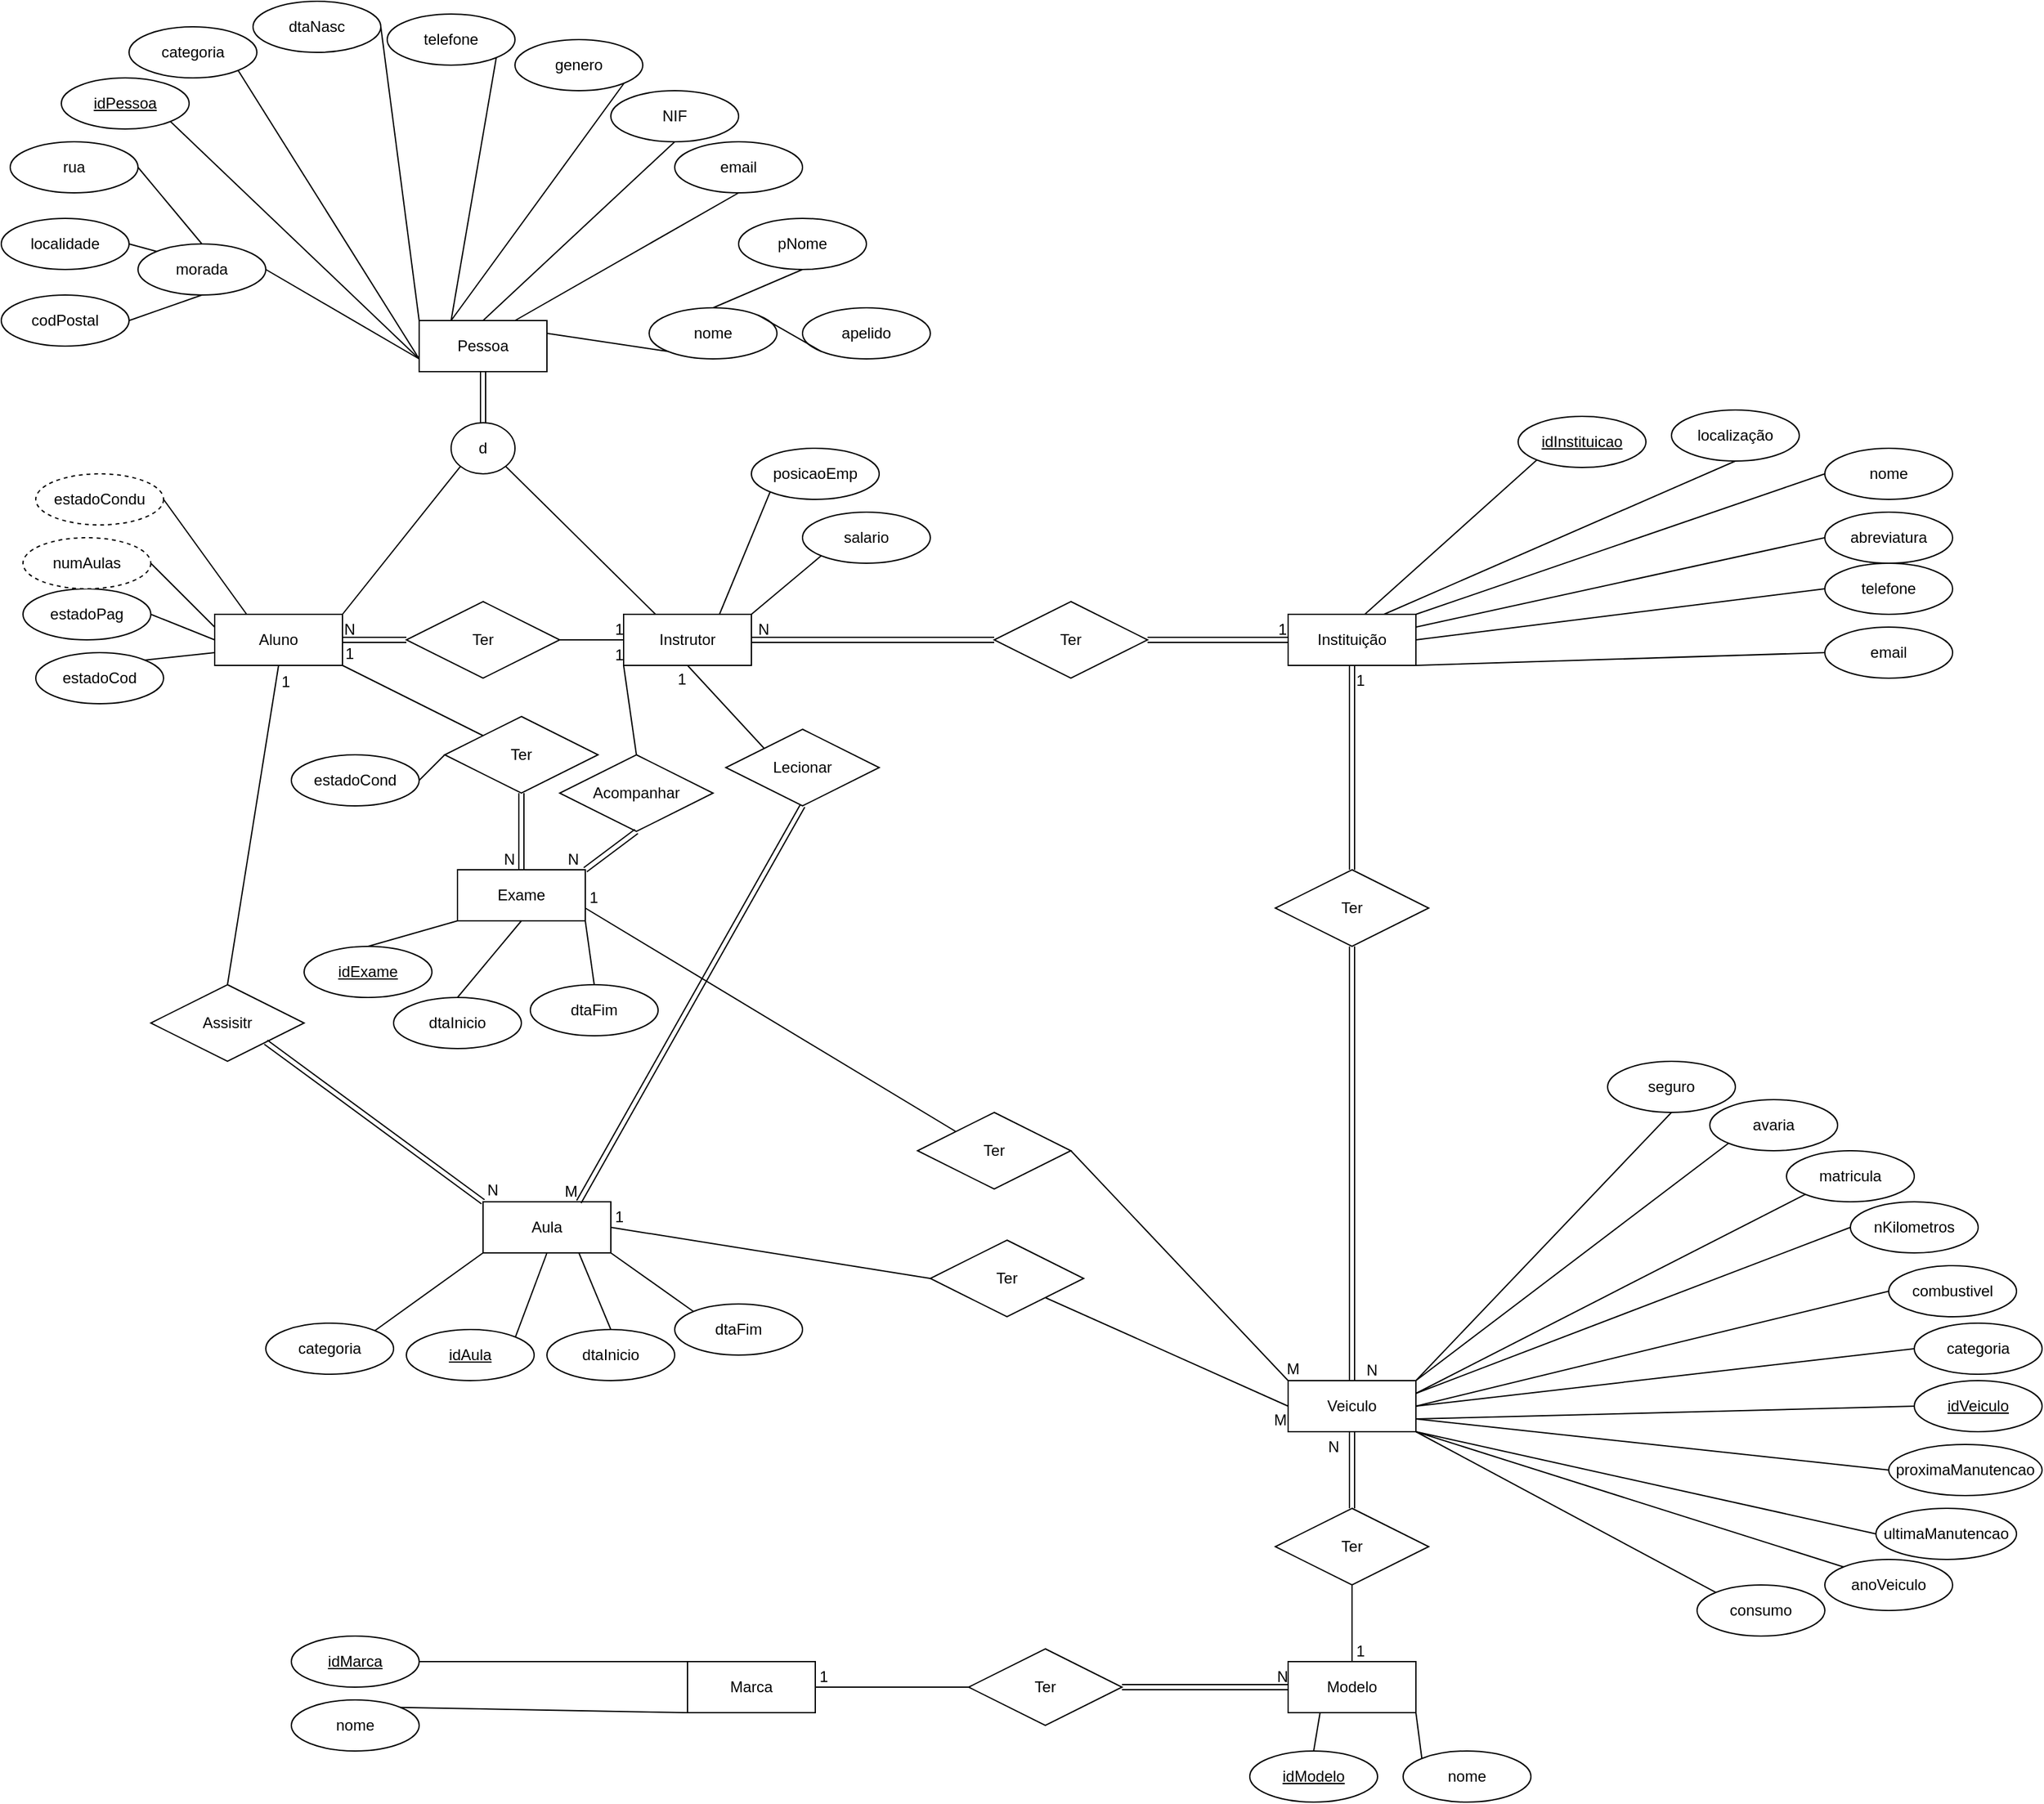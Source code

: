 <mxfile version="18.1.2" type="device"><diagram id="oG9f0wrcc2t09360XT1p" name="Page-1"><mxGraphModel dx="2173" dy="2046" grid="1" gridSize="10" guides="1" tooltips="1" connect="1" arrows="1" fold="1" page="1" pageScale="1" pageWidth="827" pageHeight="1169" math="0" shadow="0"><root><mxCell id="0"/><mxCell id="1" parent="0"/><mxCell id="OIHB3nReKGHlLbzZ26ei-52" value="Aluno" style="whiteSpace=wrap;html=1;align=center;" parent="1" vertex="1"><mxGeometry x="-660" y="-10" width="100" height="40" as="geometry"/></mxCell><mxCell id="OIHB3nReKGHlLbzZ26ei-53" value="Instrutor" style="whiteSpace=wrap;html=1;align=center;" parent="1" vertex="1"><mxGeometry x="-340" y="-10" width="100" height="40" as="geometry"/></mxCell><mxCell id="OIHB3nReKGHlLbzZ26ei-54" value="Veiculo" style="whiteSpace=wrap;html=1;align=center;" parent="1" vertex="1"><mxGeometry x="180" y="590" width="100" height="40" as="geometry"/></mxCell><mxCell id="OIHB3nReKGHlLbzZ26ei-55" value="Instituição" style="whiteSpace=wrap;html=1;align=center;" parent="1" vertex="1"><mxGeometry x="180" y="-10" width="100" height="40" as="geometry"/></mxCell><mxCell id="nVEc0YeVtmowKKztT14y-18" value="estadoCod" style="ellipse;whiteSpace=wrap;html=1;align=center;" parent="1" vertex="1"><mxGeometry x="-800" y="20" width="100" height="40" as="geometry"/></mxCell><mxCell id="nVEc0YeVtmowKKztT14y-19" value="estadoPag" style="ellipse;whiteSpace=wrap;html=1;align=center;" parent="1" vertex="1"><mxGeometry x="-810" y="-30.0" width="100" height="40" as="geometry"/></mxCell><mxCell id="nVEc0YeVtmowKKztT14y-21" value="numAulas" style="ellipse;whiteSpace=wrap;html=1;align=center;dashed=1;" parent="1" vertex="1"><mxGeometry x="-810" y="-70" width="100" height="40" as="geometry"/></mxCell><mxCell id="nVEc0YeVtmowKKztT14y-36" value="" style="endArrow=none;html=1;rounded=0;exitX=1;exitY=0.5;exitDx=0;exitDy=0;entryX=0;entryY=0.25;entryDx=0;entryDy=0;" parent="1" source="nVEc0YeVtmowKKztT14y-21" target="OIHB3nReKGHlLbzZ26ei-52" edge="1"><mxGeometry relative="1" as="geometry"><mxPoint x="-460" y="420" as="sourcePoint"/><mxPoint x="-300" y="420" as="targetPoint"/></mxGeometry></mxCell><mxCell id="nVEc0YeVtmowKKztT14y-37" value="" style="endArrow=none;html=1;rounded=0;entryX=0;entryY=0.5;entryDx=0;entryDy=0;exitX=1;exitY=0.5;exitDx=0;exitDy=0;" parent="1" source="nVEc0YeVtmowKKztT14y-19" target="OIHB3nReKGHlLbzZ26ei-52" edge="1"><mxGeometry relative="1" as="geometry"><mxPoint x="-700" y="10" as="sourcePoint"/><mxPoint x="-270" y="390" as="targetPoint"/></mxGeometry></mxCell><mxCell id="nVEc0YeVtmowKKztT14y-42" value="" style="endArrow=none;html=1;rounded=0;exitX=0;exitY=0.75;exitDx=0;exitDy=0;entryX=1;entryY=0;entryDx=0;entryDy=0;" parent="1" source="OIHB3nReKGHlLbzZ26ei-52" target="nVEc0YeVtmowKKztT14y-18" edge="1"><mxGeometry relative="1" as="geometry"><mxPoint x="-380" y="350" as="sourcePoint"/><mxPoint x="-340.0" y="380" as="targetPoint"/></mxGeometry></mxCell><mxCell id="nVEc0YeVtmowKKztT14y-79" value="salario" style="ellipse;whiteSpace=wrap;html=1;align=center;" parent="1" vertex="1"><mxGeometry x="-200" y="-90" width="100" height="40" as="geometry"/></mxCell><mxCell id="nVEc0YeVtmowKKztT14y-80" value="posicaoEmp" style="ellipse;whiteSpace=wrap;html=1;align=center;" parent="1" vertex="1"><mxGeometry x="-240" y="-140" width="100" height="40" as="geometry"/></mxCell><mxCell id="nVEc0YeVtmowKKztT14y-89" value="" style="endArrow=none;html=1;rounded=0;exitX=0.75;exitY=0;exitDx=0;exitDy=0;entryX=0;entryY=1;entryDx=0;entryDy=0;" parent="1" source="OIHB3nReKGHlLbzZ26ei-53" target="nVEc0YeVtmowKKztT14y-80" edge="1"><mxGeometry relative="1" as="geometry"><mxPoint x="-80" y="109.18" as="sourcePoint"/><mxPoint x="220" y="139.18" as="targetPoint"/></mxGeometry></mxCell><mxCell id="nVEc0YeVtmowKKztT14y-90" value="" style="endArrow=none;html=1;rounded=0;exitX=1;exitY=0;exitDx=0;exitDy=0;entryX=0;entryY=1;entryDx=0;entryDy=0;" parent="1" source="OIHB3nReKGHlLbzZ26ei-53" target="nVEc0YeVtmowKKztT14y-79" edge="1"><mxGeometry relative="1" as="geometry"><mxPoint x="-80" y="129.18" as="sourcePoint"/><mxPoint x="230" y="149.18" as="targetPoint"/></mxGeometry></mxCell><mxCell id="nVEc0YeVtmowKKztT14y-96" value="matricula" style="ellipse;whiteSpace=wrap;html=1;align=center;" parent="1" vertex="1"><mxGeometry x="570" y="410" width="100" height="40" as="geometry"/></mxCell><mxCell id="nVEc0YeVtmowKKztT14y-99" value="nKilometros" style="ellipse;whiteSpace=wrap;html=1;align=center;" parent="1" vertex="1"><mxGeometry x="620" y="450" width="100" height="40" as="geometry"/></mxCell><mxCell id="nVEc0YeVtmowKKztT14y-100" value="combustivel" style="ellipse;whiteSpace=wrap;html=1;align=center;" parent="1" vertex="1"><mxGeometry x="650" y="500" width="100" height="40" as="geometry"/></mxCell><mxCell id="nVEc0YeVtmowKKztT14y-102" value="consumo" style="ellipse;whiteSpace=wrap;html=1;align=center;" parent="1" vertex="1"><mxGeometry x="500" y="750" width="100" height="40" as="geometry"/></mxCell><mxCell id="nVEc0YeVtmowKKztT14y-103" value="anoVeiculo" style="ellipse;whiteSpace=wrap;html=1;align=center;" parent="1" vertex="1"><mxGeometry x="600" y="730" width="100" height="40" as="geometry"/></mxCell><mxCell id="nVEc0YeVtmowKKztT14y-104" value="ultimaManutencao" style="ellipse;whiteSpace=wrap;html=1;align=center;" parent="1" vertex="1"><mxGeometry x="640" y="690" width="110" height="40" as="geometry"/></mxCell><mxCell id="nVEc0YeVtmowKKztT14y-105" value="proximaManutencao" style="ellipse;whiteSpace=wrap;html=1;align=center;" parent="1" vertex="1"><mxGeometry x="650" y="640" width="120" height="40" as="geometry"/></mxCell><mxCell id="nVEc0YeVtmowKKztT14y-106" value="avaria" style="ellipse;whiteSpace=wrap;html=1;align=center;" parent="1" vertex="1"><mxGeometry x="510" y="370" width="100" height="40" as="geometry"/></mxCell><mxCell id="nVEc0YeVtmowKKztT14y-108" value="seguro" style="ellipse;whiteSpace=wrap;html=1;align=center;" parent="1" vertex="1"><mxGeometry x="430" y="340" width="100" height="40" as="geometry"/></mxCell><mxCell id="nVEc0YeVtmowKKztT14y-109" value="categoria" style="ellipse;whiteSpace=wrap;html=1;align=center;" parent="1" vertex="1"><mxGeometry x="670" y="545" width="100" height="40" as="geometry"/></mxCell><mxCell id="nVEc0YeVtmowKKztT14y-111" value="idVeiculo" style="ellipse;whiteSpace=wrap;html=1;align=center;fontStyle=4;" parent="1" vertex="1"><mxGeometry x="670" y="590" width="100" height="40" as="geometry"/></mxCell><mxCell id="nVEc0YeVtmowKKztT14y-112" value="Aula" style="whiteSpace=wrap;html=1;align=center;" parent="1" vertex="1"><mxGeometry x="-450" y="450" width="100" height="40" as="geometry"/></mxCell><mxCell id="nVEc0YeVtmowKKztT14y-123" value="categoria" style="ellipse;whiteSpace=wrap;html=1;align=center;" parent="1" vertex="1"><mxGeometry x="-620" y="545" width="100" height="40" as="geometry"/></mxCell><mxCell id="ro6aVAbCuO4wN7WTRVgj-16" value="" style="endArrow=none;html=1;rounded=0;exitX=0;exitY=1;exitDx=0;exitDy=0;entryX=1;entryY=0;entryDx=0;entryDy=0;" parent="1" source="nVEc0YeVtmowKKztT14y-112" target="nVEc0YeVtmowKKztT14y-123" edge="1"><mxGeometry relative="1" as="geometry"><mxPoint x="-435" y="240" as="sourcePoint"/><mxPoint x="-275" y="240" as="targetPoint"/></mxGeometry></mxCell><mxCell id="ro6aVAbCuO4wN7WTRVgj-23" value="Lecionar" style="shape=rhombus;perimeter=rhombusPerimeter;whiteSpace=wrap;html=1;align=center;" parent="1" vertex="1"><mxGeometry x="-260" y="80" width="120" height="60" as="geometry"/></mxCell><mxCell id="ro6aVAbCuO4wN7WTRVgj-30" value="localização" style="ellipse;whiteSpace=wrap;html=1;align=center;" parent="1" vertex="1"><mxGeometry x="480" y="-170" width="100" height="40" as="geometry"/></mxCell><mxCell id="ro6aVAbCuO4wN7WTRVgj-31" value="nome" style="ellipse;whiteSpace=wrap;html=1;align=center;" parent="1" vertex="1"><mxGeometry x="600" y="-140" width="100" height="40" as="geometry"/></mxCell><mxCell id="ro6aVAbCuO4wN7WTRVgj-32" value="abreviatura" style="ellipse;whiteSpace=wrap;html=1;align=center;" parent="1" vertex="1"><mxGeometry x="600" y="-90" width="100" height="40" as="geometry"/></mxCell><mxCell id="ro6aVAbCuO4wN7WTRVgj-33" value="telefone" style="ellipse;whiteSpace=wrap;html=1;align=center;" parent="1" vertex="1"><mxGeometry x="600" y="-50" width="100" height="40" as="geometry"/></mxCell><mxCell id="ro6aVAbCuO4wN7WTRVgj-34" value="email" style="ellipse;whiteSpace=wrap;html=1;align=center;" parent="1" vertex="1"><mxGeometry x="600" width="100" height="40" as="geometry"/></mxCell><mxCell id="ro6aVAbCuO4wN7WTRVgj-35" value="" style="endArrow=none;html=1;rounded=0;entryX=0.5;entryY=1;entryDx=0;entryDy=0;exitX=0.75;exitY=0;exitDx=0;exitDy=0;" parent="1" source="OIHB3nReKGHlLbzZ26ei-55" target="ro6aVAbCuO4wN7WTRVgj-30" edge="1"><mxGeometry relative="1" as="geometry"><mxPoint x="280" y="570" as="sourcePoint"/><mxPoint x="440" y="570" as="targetPoint"/></mxGeometry></mxCell><mxCell id="ro6aVAbCuO4wN7WTRVgj-36" value="" style="endArrow=none;html=1;rounded=0;entryX=0;entryY=0.5;entryDx=0;entryDy=0;exitX=1;exitY=0;exitDx=0;exitDy=0;" parent="1" source="OIHB3nReKGHlLbzZ26ei-55" target="ro6aVAbCuO4wN7WTRVgj-31" edge="1"><mxGeometry relative="1" as="geometry"><mxPoint x="570" y="580" as="sourcePoint"/><mxPoint x="530" y="530" as="targetPoint"/></mxGeometry></mxCell><mxCell id="ro6aVAbCuO4wN7WTRVgj-37" value="" style="endArrow=none;html=1;rounded=0;entryX=0;entryY=0.5;entryDx=0;entryDy=0;exitX=1;exitY=0.25;exitDx=0;exitDy=0;" parent="1" source="OIHB3nReKGHlLbzZ26ei-55" target="ro6aVAbCuO4wN7WTRVgj-32" edge="1"><mxGeometry relative="1" as="geometry"><mxPoint x="530" y="590" as="sourcePoint"/><mxPoint x="600" y="540" as="targetPoint"/></mxGeometry></mxCell><mxCell id="ro6aVAbCuO4wN7WTRVgj-38" value="" style="endArrow=none;html=1;rounded=0;entryX=0;entryY=0.5;entryDx=0;entryDy=0;exitX=1;exitY=0.5;exitDx=0;exitDy=0;" parent="1" source="OIHB3nReKGHlLbzZ26ei-55" target="ro6aVAbCuO4wN7WTRVgj-33" edge="1"><mxGeometry relative="1" as="geometry"><mxPoint x="530" y="600" as="sourcePoint"/><mxPoint x="600" y="590" as="targetPoint"/></mxGeometry></mxCell><mxCell id="ro6aVAbCuO4wN7WTRVgj-39" value="" style="endArrow=none;html=1;rounded=0;entryX=0;entryY=0.5;entryDx=0;entryDy=0;exitX=1;exitY=1;exitDx=0;exitDy=0;" parent="1" source="OIHB3nReKGHlLbzZ26ei-55" target="ro6aVAbCuO4wN7WTRVgj-34" edge="1"><mxGeometry relative="1" as="geometry"><mxPoint x="530" y="610" as="sourcePoint"/><mxPoint x="600" y="630" as="targetPoint"/></mxGeometry></mxCell><mxCell id="ro6aVAbCuO4wN7WTRVgj-43" value="Ter" style="shape=rhombus;perimeter=rhombusPerimeter;whiteSpace=wrap;html=1;align=center;" parent="1" vertex="1"><mxGeometry x="-50" y="-20" width="120" height="60" as="geometry"/></mxCell><mxCell id="ro6aVAbCuO4wN7WTRVgj-50" value="Ter" style="shape=rhombus;perimeter=rhombusPerimeter;whiteSpace=wrap;html=1;align=center;" parent="1" vertex="1"><mxGeometry x="170" y="190" width="120" height="60" as="geometry"/></mxCell><mxCell id="ro6aVAbCuO4wN7WTRVgj-62" value="Exame" style="whiteSpace=wrap;html=1;align=center;" parent="1" vertex="1"><mxGeometry x="-470" y="190.0" width="100" height="40" as="geometry"/></mxCell><mxCell id="ro6aVAbCuO4wN7WTRVgj-64" value="idAula" style="ellipse;whiteSpace=wrap;html=1;align=center;fontStyle=4;" parent="1" vertex="1"><mxGeometry x="-510" y="550" width="100" height="40" as="geometry"/></mxCell><mxCell id="ro6aVAbCuO4wN7WTRVgj-65" value="" style="endArrow=none;html=1;rounded=0;entryX=1;entryY=0;entryDx=0;entryDy=0;exitX=0.5;exitY=1;exitDx=0;exitDy=0;" parent="1" source="nVEc0YeVtmowKKztT14y-112" target="ro6aVAbCuO4wN7WTRVgj-64" edge="1"><mxGeometry relative="1" as="geometry"><mxPoint x="-395" y="320" as="sourcePoint"/><mxPoint x="-235" y="320" as="targetPoint"/></mxGeometry></mxCell><mxCell id="ro6aVAbCuO4wN7WTRVgj-67" value="dtaInicio" style="ellipse;whiteSpace=wrap;html=1;align=center;" parent="1" vertex="1"><mxGeometry x="-400" y="550" width="100" height="40" as="geometry"/></mxCell><mxCell id="ro6aVAbCuO4wN7WTRVgj-68" value="dtaFim" style="ellipse;whiteSpace=wrap;html=1;align=center;" parent="1" vertex="1"><mxGeometry x="-300" y="530" width="100" height="40" as="geometry"/></mxCell><mxCell id="ro6aVAbCuO4wN7WTRVgj-70" value="" style="endArrow=none;html=1;rounded=0;entryX=0.5;entryY=0;entryDx=0;entryDy=0;exitX=0.75;exitY=1;exitDx=0;exitDy=0;" parent="1" source="nVEc0YeVtmowKKztT14y-112" target="ro6aVAbCuO4wN7WTRVgj-67" edge="1"><mxGeometry relative="1" as="geometry"><mxPoint x="-405" y="380" as="sourcePoint"/><mxPoint x="-245" y="380" as="targetPoint"/></mxGeometry></mxCell><mxCell id="ro6aVAbCuO4wN7WTRVgj-71" value="" style="endArrow=none;html=1;rounded=0;entryX=0;entryY=0;entryDx=0;entryDy=0;exitX=1;exitY=1;exitDx=0;exitDy=0;" parent="1" source="nVEc0YeVtmowKKztT14y-112" target="ro6aVAbCuO4wN7WTRVgj-68" edge="1"><mxGeometry relative="1" as="geometry"><mxPoint x="-465" y="380" as="sourcePoint"/><mxPoint x="-305" y="380" as="targetPoint"/></mxGeometry></mxCell><mxCell id="ro6aVAbCuO4wN7WTRVgj-72" value="dtaInicio" style="ellipse;whiteSpace=wrap;html=1;align=center;" parent="1" vertex="1"><mxGeometry x="-520" y="290.0" width="100" height="40" as="geometry"/></mxCell><mxCell id="ro6aVAbCuO4wN7WTRVgj-73" value="dtaFim" style="ellipse;whiteSpace=wrap;html=1;align=center;" parent="1" vertex="1"><mxGeometry x="-413" y="280.0" width="100" height="40" as="geometry"/></mxCell><mxCell id="ro6aVAbCuO4wN7WTRVgj-82" value="Ter" style="shape=rhombus;perimeter=rhombusPerimeter;whiteSpace=wrap;html=1;align=center;" parent="1" vertex="1"><mxGeometry x="-480" y="70" width="120" height="60" as="geometry"/></mxCell><mxCell id="ro6aVAbCuO4wN7WTRVgj-91" value="idExame" style="ellipse;whiteSpace=wrap;html=1;align=center;fontStyle=4;" parent="1" vertex="1"><mxGeometry x="-590" y="250" width="100" height="40" as="geometry"/></mxCell><mxCell id="67WGIg1vxly1ae_sOLAU-4" value="idInstituicao" style="ellipse;whiteSpace=wrap;html=1;align=center;fontStyle=4" parent="1" vertex="1"><mxGeometry x="360" y="-165" width="100" height="40" as="geometry"/></mxCell><mxCell id="67WGIg1vxly1ae_sOLAU-5" value="" style="endArrow=none;html=1;rounded=0;entryX=0;entryY=1;entryDx=0;entryDy=0;exitX=0.6;exitY=0;exitDx=0;exitDy=0;exitPerimeter=0;" parent="1" source="OIHB3nReKGHlLbzZ26ei-55" target="67WGIg1vxly1ae_sOLAU-4" edge="1"><mxGeometry relative="1" as="geometry"><mxPoint x="305" y="690" as="sourcePoint"/><mxPoint x="530" y="590" as="targetPoint"/></mxGeometry></mxCell><mxCell id="67WGIg1vxly1ae_sOLAU-14" value="Assisitr" style="shape=rhombus;perimeter=rhombusPerimeter;whiteSpace=wrap;html=1;align=center;" parent="1" vertex="1"><mxGeometry x="-710" y="280" width="120" height="60" as="geometry"/></mxCell><mxCell id="67WGIg1vxly1ae_sOLAU-20" value="estadoCondu" style="ellipse;whiteSpace=wrap;html=1;align=center;dashed=1;" parent="1" vertex="1"><mxGeometry x="-800" y="-120" width="100" height="40" as="geometry"/></mxCell><mxCell id="67WGIg1vxly1ae_sOLAU-21" value="" style="endArrow=none;html=1;rounded=0;exitX=1;exitY=0.5;exitDx=0;exitDy=0;entryX=0.25;entryY=0;entryDx=0;entryDy=0;" parent="1" source="67WGIg1vxly1ae_sOLAU-20" target="OIHB3nReKGHlLbzZ26ei-52" edge="1"><mxGeometry relative="1" as="geometry"><mxPoint x="-714.645" y="408.358" as="sourcePoint"/><mxPoint x="-430" y="340" as="targetPoint"/></mxGeometry></mxCell><mxCell id="67WGIg1vxly1ae_sOLAU-23" value="estadoCond" style="ellipse;whiteSpace=wrap;html=1;align=center;" parent="1" vertex="1"><mxGeometry x="-600" y="100" width="100" height="40" as="geometry"/></mxCell><mxCell id="67WGIg1vxly1ae_sOLAU-24" value="Pessoa" style="whiteSpace=wrap;html=1;align=center;" parent="1" vertex="1"><mxGeometry x="-500" y="-240" width="100" height="40" as="geometry"/></mxCell><mxCell id="67WGIg1vxly1ae_sOLAU-25" value="nome" style="ellipse;whiteSpace=wrap;html=1;align=center;" parent="1" vertex="1"><mxGeometry x="-320" y="-250" width="100" height="40" as="geometry"/></mxCell><mxCell id="67WGIg1vxly1ae_sOLAU-26" value="pNome" style="ellipse;whiteSpace=wrap;html=1;align=center;" parent="1" vertex="1"><mxGeometry x="-250" y="-320" width="100" height="40" as="geometry"/></mxCell><mxCell id="67WGIg1vxly1ae_sOLAU-27" value="apelido" style="ellipse;whiteSpace=wrap;html=1;align=center;" parent="1" vertex="1"><mxGeometry x="-200" y="-250" width="100" height="40" as="geometry"/></mxCell><mxCell id="67WGIg1vxly1ae_sOLAU-28" value="email" style="ellipse;whiteSpace=wrap;html=1;align=center;" parent="1" vertex="1"><mxGeometry x="-300" y="-380" width="100" height="40" as="geometry"/></mxCell><mxCell id="67WGIg1vxly1ae_sOLAU-29" value="NIF" style="ellipse;whiteSpace=wrap;html=1;align=center;" parent="1" vertex="1"><mxGeometry x="-350" y="-420" width="100" height="40" as="geometry"/></mxCell><mxCell id="67WGIg1vxly1ae_sOLAU-30" value="genero" style="ellipse;whiteSpace=wrap;html=1;align=center;" parent="1" vertex="1"><mxGeometry x="-425" y="-460" width="100" height="40" as="geometry"/></mxCell><mxCell id="67WGIg1vxly1ae_sOLAU-31" value="telefone" style="ellipse;whiteSpace=wrap;html=1;align=center;" parent="1" vertex="1"><mxGeometry x="-525" y="-480" width="100" height="40" as="geometry"/></mxCell><mxCell id="67WGIg1vxly1ae_sOLAU-32" value="dtaNasc" style="ellipse;whiteSpace=wrap;html=1;align=center;" parent="1" vertex="1"><mxGeometry x="-630" y="-490" width="100" height="40" as="geometry"/></mxCell><mxCell id="67WGIg1vxly1ae_sOLAU-33" value="categoria" style="ellipse;whiteSpace=wrap;html=1;align=center;" parent="1" vertex="1"><mxGeometry x="-727" y="-470" width="100" height="40" as="geometry"/></mxCell><mxCell id="67WGIg1vxly1ae_sOLAU-34" value="" style="endArrow=none;html=1;rounded=0;exitX=0.5;exitY=1;exitDx=0;exitDy=0;entryX=0.75;entryY=0;entryDx=0;entryDy=0;" parent="1" source="67WGIg1vxly1ae_sOLAU-28" target="67WGIg1vxly1ae_sOLAU-24" edge="1"><mxGeometry relative="1" as="geometry"><mxPoint x="-480" y="-110" as="sourcePoint"/><mxPoint x="-320" y="-110" as="targetPoint"/></mxGeometry></mxCell><mxCell id="67WGIg1vxly1ae_sOLAU-35" value="" style="endArrow=none;html=1;rounded=0;exitX=0;exitY=1;exitDx=0;exitDy=0;entryX=1;entryY=0.25;entryDx=0;entryDy=0;" parent="1" source="67WGIg1vxly1ae_sOLAU-25" target="67WGIg1vxly1ae_sOLAU-24" edge="1"><mxGeometry relative="1" as="geometry"><mxPoint x="-480" y="-300" as="sourcePoint"/><mxPoint x="-505" y="-220" as="targetPoint"/></mxGeometry></mxCell><mxCell id="67WGIg1vxly1ae_sOLAU-36" value="" style="endArrow=none;html=1;rounded=0;exitX=0.5;exitY=1;exitDx=0;exitDy=0;entryX=0.5;entryY=0;entryDx=0;entryDy=0;" parent="1" source="67WGIg1vxly1ae_sOLAU-26" target="67WGIg1vxly1ae_sOLAU-25" edge="1"><mxGeometry relative="1" as="geometry"><mxPoint x="-410" y="-245" as="sourcePoint"/><mxPoint x="-435" y="-165" as="targetPoint"/></mxGeometry></mxCell><mxCell id="67WGIg1vxly1ae_sOLAU-37" value="" style="endArrow=none;html=1;rounded=0;exitX=0;exitY=1;exitDx=0;exitDy=0;entryX=1;entryY=0;entryDx=0;entryDy=0;" parent="1" source="67WGIg1vxly1ae_sOLAU-27" target="67WGIg1vxly1ae_sOLAU-25" edge="1"><mxGeometry relative="1" as="geometry"><mxPoint x="-400" y="-235" as="sourcePoint"/><mxPoint x="-425" y="-155" as="targetPoint"/></mxGeometry></mxCell><mxCell id="67WGIg1vxly1ae_sOLAU-38" value="" style="endArrow=none;html=1;rounded=0;exitX=0.5;exitY=1;exitDx=0;exitDy=0;entryX=0.5;entryY=0;entryDx=0;entryDy=0;" parent="1" source="67WGIg1vxly1ae_sOLAU-29" target="67WGIg1vxly1ae_sOLAU-24" edge="1"><mxGeometry relative="1" as="geometry"><mxPoint x="-450" y="-270" as="sourcePoint"/><mxPoint x="-475" y="-190" as="targetPoint"/></mxGeometry></mxCell><mxCell id="67WGIg1vxly1ae_sOLAU-39" value="" style="endArrow=none;html=1;rounded=0;exitX=1;exitY=1;exitDx=0;exitDy=0;entryX=0.25;entryY=0;entryDx=0;entryDy=0;" parent="1" source="67WGIg1vxly1ae_sOLAU-30" target="67WGIg1vxly1ae_sOLAU-24" edge="1"><mxGeometry relative="1" as="geometry"><mxPoint x="-440" y="-260" as="sourcePoint"/><mxPoint x="-590" y="-230" as="targetPoint"/></mxGeometry></mxCell><mxCell id="67WGIg1vxly1ae_sOLAU-40" value="" style="endArrow=none;html=1;rounded=0;exitX=1;exitY=1;exitDx=0;exitDy=0;entryX=0.25;entryY=0;entryDx=0;entryDy=0;" parent="1" source="67WGIg1vxly1ae_sOLAU-31" target="67WGIg1vxly1ae_sOLAU-24" edge="1"><mxGeometry relative="1" as="geometry"><mxPoint x="-430" y="-250" as="sourcePoint"/><mxPoint x="-455" y="-170" as="targetPoint"/></mxGeometry></mxCell><mxCell id="67WGIg1vxly1ae_sOLAU-41" value="" style="endArrow=none;html=1;rounded=0;exitX=0;exitY=0;exitDx=0;exitDy=0;entryX=1;entryY=0.5;entryDx=0;entryDy=0;" parent="1" source="67WGIg1vxly1ae_sOLAU-24" target="67WGIg1vxly1ae_sOLAU-32" edge="1"><mxGeometry relative="1" as="geometry"><mxPoint x="-420" y="-240" as="sourcePoint"/><mxPoint x="-445" y="-160" as="targetPoint"/></mxGeometry></mxCell><mxCell id="67WGIg1vxly1ae_sOLAU-42" value="" style="endArrow=none;html=1;rounded=0;exitX=0;exitY=0.75;exitDx=0;exitDy=0;entryX=1;entryY=1;entryDx=0;entryDy=0;" parent="1" source="67WGIg1vxly1ae_sOLAU-24" target="67WGIg1vxly1ae_sOLAU-33" edge="1"><mxGeometry relative="1" as="geometry"><mxPoint x="-410" y="-230" as="sourcePoint"/><mxPoint x="-435" y="-150" as="targetPoint"/></mxGeometry></mxCell><mxCell id="67WGIg1vxly1ae_sOLAU-45" value="d" style="ellipse;whiteSpace=wrap;html=1;align=center;" parent="1" vertex="1"><mxGeometry x="-475" y="-160" width="50" height="40" as="geometry"/></mxCell><mxCell id="67WGIg1vxly1ae_sOLAU-46" value="" style="endArrow=none;html=1;rounded=0;exitX=0;exitY=1;exitDx=0;exitDy=0;entryX=1;entryY=0;entryDx=0;entryDy=0;" parent="1" source="67WGIg1vxly1ae_sOLAU-45" target="OIHB3nReKGHlLbzZ26ei-52" edge="1"><mxGeometry relative="1" as="geometry"><mxPoint x="-550" y="-50" as="sourcePoint"/><mxPoint x="-390" y="-50" as="targetPoint"/></mxGeometry></mxCell><mxCell id="67WGIg1vxly1ae_sOLAU-48" value="" style="endArrow=none;html=1;rounded=0;exitX=1;exitY=1;exitDx=0;exitDy=0;entryX=0.25;entryY=0;entryDx=0;entryDy=0;" parent="1" source="67WGIg1vxly1ae_sOLAU-45" target="OIHB3nReKGHlLbzZ26ei-53" edge="1"><mxGeometry relative="1" as="geometry"><mxPoint x="-522.392" y="-85.633" as="sourcePoint"/><mxPoint x="-550" as="targetPoint"/></mxGeometry></mxCell><mxCell id="67WGIg1vxly1ae_sOLAU-49" value="Ter" style="shape=rhombus;perimeter=rhombusPerimeter;whiteSpace=wrap;html=1;align=center;" parent="1" vertex="1"><mxGeometry x="-510" y="-20" width="120" height="60" as="geometry"/></mxCell><mxCell id="67WGIg1vxly1ae_sOLAU-53" value="" style="endArrow=none;html=1;rounded=0;exitX=1;exitY=0.5;exitDx=0;exitDy=0;entryX=0;entryY=0.5;entryDx=0;entryDy=0;" parent="1" source="67WGIg1vxly1ae_sOLAU-49" target="OIHB3nReKGHlLbzZ26ei-53" edge="1"><mxGeometry relative="1" as="geometry"><mxPoint x="-380" y="80" as="sourcePoint"/><mxPoint x="-220" y="80" as="targetPoint"/></mxGeometry></mxCell><mxCell id="67WGIg1vxly1ae_sOLAU-54" value="1" style="resizable=0;html=1;align=right;verticalAlign=bottom;" parent="67WGIg1vxly1ae_sOLAU-53" connectable="0" vertex="1"><mxGeometry x="1" relative="1" as="geometry"/></mxCell><mxCell id="67WGIg1vxly1ae_sOLAU-55" value="" style="shape=link;html=1;rounded=0;entryX=1;entryY=0.5;entryDx=0;entryDy=0;exitX=0;exitY=0.5;exitDx=0;exitDy=0;" parent="1" source="67WGIg1vxly1ae_sOLAU-49" target="OIHB3nReKGHlLbzZ26ei-52" edge="1"><mxGeometry relative="1" as="geometry"><mxPoint x="-510" y="60" as="sourcePoint"/><mxPoint x="-350" y="60" as="targetPoint"/></mxGeometry></mxCell><mxCell id="67WGIg1vxly1ae_sOLAU-56" value="N" style="resizable=0;html=1;align=right;verticalAlign=bottom;" parent="67WGIg1vxly1ae_sOLAU-55" connectable="0" vertex="1"><mxGeometry x="1" relative="1" as="geometry"><mxPoint x="10" as="offset"/></mxGeometry></mxCell><mxCell id="67WGIg1vxly1ae_sOLAU-57" value="Marca" style="whiteSpace=wrap;html=1;align=center;" parent="1" vertex="1"><mxGeometry x="-290" y="810" width="100" height="40" as="geometry"/></mxCell><mxCell id="67WGIg1vxly1ae_sOLAU-58" value="idMarca" style="ellipse;whiteSpace=wrap;html=1;align=center;fontStyle=4" parent="1" vertex="1"><mxGeometry x="-600" y="790" width="100" height="40" as="geometry"/></mxCell><mxCell id="67WGIg1vxly1ae_sOLAU-59" value="nome" style="ellipse;whiteSpace=wrap;html=1;align=center;" parent="1" vertex="1"><mxGeometry x="-600" y="840" width="100" height="40" as="geometry"/></mxCell><mxCell id="67WGIg1vxly1ae_sOLAU-62" value="" style="endArrow=none;html=1;rounded=0;exitX=1;exitY=0.5;exitDx=0;exitDy=0;entryX=0;entryY=0;entryDx=0;entryDy=0;" parent="1" source="67WGIg1vxly1ae_sOLAU-58" target="67WGIg1vxly1ae_sOLAU-57" edge="1"><mxGeometry relative="1" as="geometry"><mxPoint x="258.5" y="820" as="sourcePoint"/><mxPoint x="418.5" y="820" as="targetPoint"/></mxGeometry></mxCell><mxCell id="67WGIg1vxly1ae_sOLAU-63" value="" style="endArrow=none;html=1;rounded=0;exitX=1;exitY=0;exitDx=0;exitDy=0;entryX=0;entryY=1;entryDx=0;entryDy=0;" parent="1" source="67WGIg1vxly1ae_sOLAU-59" target="67WGIg1vxly1ae_sOLAU-57" edge="1"><mxGeometry relative="1" as="geometry"><mxPoint x="348.5" y="830" as="sourcePoint"/><mxPoint x="508.5" y="830" as="targetPoint"/></mxGeometry></mxCell><mxCell id="67WGIg1vxly1ae_sOLAU-65" value="Ter" style="shape=rhombus;perimeter=rhombusPerimeter;whiteSpace=wrap;html=1;align=center;" parent="1" vertex="1"><mxGeometry x="170" y="690" width="120" height="60" as="geometry"/></mxCell><mxCell id="67WGIg1vxly1ae_sOLAU-69" value="" style="endArrow=none;html=1;rounded=0;exitX=0.5;exitY=1;exitDx=0;exitDy=0;entryX=0.5;entryY=0;entryDx=0;entryDy=0;" parent="1" source="67WGIg1vxly1ae_sOLAU-65" target="rprhJemzZ-AXJaXz9siv-1" edge="1"><mxGeometry relative="1" as="geometry"><mxPoint x="313.5" y="910" as="sourcePoint"/><mxPoint x="473.5" y="910" as="targetPoint"/></mxGeometry></mxCell><mxCell id="67WGIg1vxly1ae_sOLAU-70" value="1" style="resizable=0;html=1;align=right;verticalAlign=bottom;" parent="67WGIg1vxly1ae_sOLAU-69" connectable="0" vertex="1"><mxGeometry x="1" relative="1" as="geometry"><mxPoint x="10" as="offset"/></mxGeometry></mxCell><mxCell id="lmBRc2Ij3XzO0STrbt3e-1" value="" style="endArrow=none;html=1;rounded=0;entryX=0.5;entryY=1;entryDx=0;entryDy=0;exitX=0.5;exitY=0;exitDx=0;exitDy=0;" parent="1" source="67WGIg1vxly1ae_sOLAU-14" target="OIHB3nReKGHlLbzZ26ei-52" edge="1"><mxGeometry relative="1" as="geometry"><mxPoint x="-630" y="180" as="sourcePoint"/><mxPoint x="-690" y="160" as="targetPoint"/></mxGeometry></mxCell><mxCell id="lmBRc2Ij3XzO0STrbt3e-2" value="1" style="resizable=0;html=1;align=right;verticalAlign=bottom;" parent="lmBRc2Ij3XzO0STrbt3e-1" connectable="0" vertex="1"><mxGeometry x="1" relative="1" as="geometry"><mxPoint x="10" y="21" as="offset"/></mxGeometry></mxCell><mxCell id="lmBRc2Ij3XzO0STrbt3e-3" value="" style="endArrow=none;html=1;rounded=0;entryX=0.5;entryY=1;entryDx=0;entryDy=0;exitX=0;exitY=0;exitDx=0;exitDy=0;" parent="1" source="ro6aVAbCuO4wN7WTRVgj-23" target="OIHB3nReKGHlLbzZ26ei-53" edge="1"><mxGeometry relative="1" as="geometry"><mxPoint x="-290" y="90" as="sourcePoint"/><mxPoint x="-30" y="120" as="targetPoint"/></mxGeometry></mxCell><mxCell id="lmBRc2Ij3XzO0STrbt3e-4" value="1" style="resizable=0;html=1;align=right;verticalAlign=bottom;" parent="lmBRc2Ij3XzO0STrbt3e-3" connectable="0" vertex="1"><mxGeometry x="1" relative="1" as="geometry"><mxPoint y="20" as="offset"/></mxGeometry></mxCell><mxCell id="lmBRc2Ij3XzO0STrbt3e-5" value="" style="shape=link;html=1;rounded=0;entryX=0;entryY=0;entryDx=0;entryDy=0;exitX=1;exitY=1;exitDx=0;exitDy=0;" parent="1" source="67WGIg1vxly1ae_sOLAU-14" target="nVEc0YeVtmowKKztT14y-112" edge="1"><mxGeometry relative="1" as="geometry"><mxPoint x="-530" y="310" as="sourcePoint"/><mxPoint x="-370" y="310" as="targetPoint"/></mxGeometry></mxCell><mxCell id="lmBRc2Ij3XzO0STrbt3e-6" value="N" style="resizable=0;html=1;align=right;verticalAlign=bottom;" parent="lmBRc2Ij3XzO0STrbt3e-5" connectable="0" vertex="1"><mxGeometry x="1" relative="1" as="geometry"><mxPoint x="13" as="offset"/></mxGeometry></mxCell><mxCell id="lmBRc2Ij3XzO0STrbt3e-7" value="" style="shape=link;html=1;rounded=0;entryX=0.75;entryY=0;entryDx=0;entryDy=0;exitX=0.5;exitY=1;exitDx=0;exitDy=0;" parent="1" source="ro6aVAbCuO4wN7WTRVgj-23" target="nVEc0YeVtmowKKztT14y-112" edge="1"><mxGeometry relative="1" as="geometry"><mxPoint x="-70" y="250" as="sourcePoint"/><mxPoint x="90" y="250" as="targetPoint"/></mxGeometry></mxCell><mxCell id="lmBRc2Ij3XzO0STrbt3e-8" value="M" style="resizable=0;html=1;align=right;verticalAlign=bottom;" parent="lmBRc2Ij3XzO0STrbt3e-7" connectable="0" vertex="1"><mxGeometry x="1" relative="1" as="geometry"/></mxCell><mxCell id="lmBRc2Ij3XzO0STrbt3e-13" value="" style="endArrow=none;html=1;rounded=0;exitX=1;exitY=0.5;exitDx=0;exitDy=0;entryX=0;entryY=0.5;entryDx=0;entryDy=0;" parent="1" source="67WGIg1vxly1ae_sOLAU-23" target="ro6aVAbCuO4wN7WTRVgj-82" edge="1"><mxGeometry relative="1" as="geometry"><mxPoint x="-510" y="300" as="sourcePoint"/><mxPoint x="-350" y="300" as="targetPoint"/></mxGeometry></mxCell><mxCell id="lmBRc2Ij3XzO0STrbt3e-14" value="" style="shape=link;html=1;rounded=0;entryX=0.5;entryY=0;entryDx=0;entryDy=0;exitX=0.5;exitY=1;exitDx=0;exitDy=0;" parent="1" source="ro6aVAbCuO4wN7WTRVgj-82" target="ro6aVAbCuO4wN7WTRVgj-62" edge="1"><mxGeometry relative="1" as="geometry"><mxPoint x="-310" y="360" as="sourcePoint"/><mxPoint x="-150" y="360" as="targetPoint"/></mxGeometry></mxCell><mxCell id="lmBRc2Ij3XzO0STrbt3e-15" value="N" style="resizable=0;html=1;align=right;verticalAlign=bottom;" parent="lmBRc2Ij3XzO0STrbt3e-14" connectable="0" vertex="1"><mxGeometry x="1" relative="1" as="geometry"><mxPoint x="-5" as="offset"/></mxGeometry></mxCell><mxCell id="lmBRc2Ij3XzO0STrbt3e-16" value="" style="endArrow=none;html=1;rounded=0;exitX=1;exitY=1;exitDx=0;exitDy=0;entryX=0.5;entryY=0;entryDx=0;entryDy=0;" parent="1" source="ro6aVAbCuO4wN7WTRVgj-62" target="ro6aVAbCuO4wN7WTRVgj-73" edge="1"><mxGeometry relative="1" as="geometry"><mxPoint x="-380" y="480" as="sourcePoint"/><mxPoint x="-220" y="480" as="targetPoint"/></mxGeometry></mxCell><mxCell id="lmBRc2Ij3XzO0STrbt3e-17" value="" style="endArrow=none;html=1;rounded=0;exitX=0.5;exitY=1;exitDx=0;exitDy=0;entryX=0.5;entryY=0;entryDx=0;entryDy=0;" parent="1" source="ro6aVAbCuO4wN7WTRVgj-62" target="ro6aVAbCuO4wN7WTRVgj-72" edge="1"><mxGeometry relative="1" as="geometry"><mxPoint x="-540" y="410" as="sourcePoint"/><mxPoint x="-380" y="410" as="targetPoint"/></mxGeometry></mxCell><mxCell id="lmBRc2Ij3XzO0STrbt3e-18" value="" style="endArrow=none;html=1;rounded=0;exitX=0;exitY=1;exitDx=0;exitDy=0;entryX=0.5;entryY=0;entryDx=0;entryDy=0;" parent="1" source="ro6aVAbCuO4wN7WTRVgj-62" target="ro6aVAbCuO4wN7WTRVgj-91" edge="1"><mxGeometry relative="1" as="geometry"><mxPoint x="-540" y="400" as="sourcePoint"/><mxPoint x="-380" y="400" as="targetPoint"/></mxGeometry></mxCell><mxCell id="lmBRc2Ij3XzO0STrbt3e-23" value="" style="endArrow=none;html=1;rounded=0;entryX=1;entryY=1;entryDx=0;entryDy=0;exitX=0;exitY=0;exitDx=0;exitDy=0;" parent="1" source="ro6aVAbCuO4wN7WTRVgj-82" target="OIHB3nReKGHlLbzZ26ei-52" edge="1"><mxGeometry relative="1" as="geometry"><mxPoint x="-600" y="80" as="sourcePoint"/><mxPoint x="-440" y="80" as="targetPoint"/></mxGeometry></mxCell><mxCell id="lmBRc2Ij3XzO0STrbt3e-24" value="1" style="resizable=0;html=1;align=right;verticalAlign=bottom;" parent="lmBRc2Ij3XzO0STrbt3e-23" connectable="0" vertex="1"><mxGeometry x="1" relative="1" as="geometry"><mxPoint x="10" as="offset"/></mxGeometry></mxCell><mxCell id="lmBRc2Ij3XzO0STrbt3e-25" value="" style="endArrow=none;html=1;rounded=0;entryX=0;entryY=1;entryDx=0;entryDy=0;exitX=0.5;exitY=0;exitDx=0;exitDy=0;" parent="1" source="LPGG7BJg6VpL_hb8ZNaD-1" target="OIHB3nReKGHlLbzZ26ei-53" edge="1"><mxGeometry relative="1" as="geometry"><mxPoint x="-310" y="90" as="sourcePoint"/><mxPoint x="-340" y="130" as="targetPoint"/></mxGeometry></mxCell><mxCell id="lmBRc2Ij3XzO0STrbt3e-26" value="1" style="resizable=0;html=1;align=right;verticalAlign=bottom;" parent="lmBRc2Ij3XzO0STrbt3e-25" connectable="0" vertex="1"><mxGeometry x="1" relative="1" as="geometry"/></mxCell><mxCell id="lmBRc2Ij3XzO0STrbt3e-27" value="" style="shape=link;html=1;rounded=0;entryX=1;entryY=0.5;entryDx=0;entryDy=0;exitX=0;exitY=0.5;exitDx=0;exitDy=0;" parent="1" source="ro6aVAbCuO4wN7WTRVgj-43" target="OIHB3nReKGHlLbzZ26ei-53" edge="1"><mxGeometry relative="1" as="geometry"><mxPoint x="-90" y="170" as="sourcePoint"/><mxPoint x="70" y="170" as="targetPoint"/></mxGeometry></mxCell><mxCell id="lmBRc2Ij3XzO0STrbt3e-28" value="N" style="resizable=0;html=1;align=right;verticalAlign=bottom;" parent="lmBRc2Ij3XzO0STrbt3e-27" connectable="0" vertex="1"><mxGeometry x="1" relative="1" as="geometry"><mxPoint x="14" as="offset"/></mxGeometry></mxCell><mxCell id="lmBRc2Ij3XzO0STrbt3e-29" value="" style="shape=link;html=1;rounded=0;exitX=1;exitY=0.5;exitDx=0;exitDy=0;entryX=0;entryY=0.5;entryDx=0;entryDy=0;" parent="1" source="ro6aVAbCuO4wN7WTRVgj-43" target="OIHB3nReKGHlLbzZ26ei-55" edge="1"><mxGeometry relative="1" as="geometry"><mxPoint x="30" y="60" as="sourcePoint"/><mxPoint x="190" y="60" as="targetPoint"/></mxGeometry></mxCell><mxCell id="lmBRc2Ij3XzO0STrbt3e-30" value="1" style="resizable=0;html=1;align=right;verticalAlign=bottom;" parent="lmBRc2Ij3XzO0STrbt3e-29" connectable="0" vertex="1"><mxGeometry x="1" relative="1" as="geometry"><mxPoint x="-1" as="offset"/></mxGeometry></mxCell><mxCell id="lmBRc2Ij3XzO0STrbt3e-31" value="" style="shape=link;html=1;rounded=0;entryX=0.5;entryY=1;entryDx=0;entryDy=0;exitX=0.5;exitY=0;exitDx=0;exitDy=0;" parent="1" source="ro6aVAbCuO4wN7WTRVgj-50" target="OIHB3nReKGHlLbzZ26ei-55" edge="1"><mxGeometry relative="1" as="geometry"><mxPoint x="50" y="150" as="sourcePoint"/><mxPoint x="210" y="150" as="targetPoint"/></mxGeometry></mxCell><mxCell id="lmBRc2Ij3XzO0STrbt3e-32" value="1" style="resizable=0;html=1;align=right;verticalAlign=bottom;" parent="lmBRc2Ij3XzO0STrbt3e-31" connectable="0" vertex="1"><mxGeometry x="1" relative="1" as="geometry"><mxPoint x="10" y="20" as="offset"/></mxGeometry></mxCell><mxCell id="lmBRc2Ij3XzO0STrbt3e-33" value="" style="shape=link;html=1;rounded=0;entryX=0.5;entryY=0;entryDx=0;entryDy=0;exitX=0.5;exitY=1;exitDx=0;exitDy=0;" parent="1" source="ro6aVAbCuO4wN7WTRVgj-50" target="OIHB3nReKGHlLbzZ26ei-54" edge="1"><mxGeometry relative="1" as="geometry"><mxPoint x="180" y="360" as="sourcePoint"/><mxPoint x="340" y="360" as="targetPoint"/></mxGeometry></mxCell><mxCell id="lmBRc2Ij3XzO0STrbt3e-34" value="N" style="resizable=0;html=1;align=right;verticalAlign=bottom;" parent="lmBRc2Ij3XzO0STrbt3e-33" connectable="0" vertex="1"><mxGeometry x="1" relative="1" as="geometry"><mxPoint x="20" as="offset"/></mxGeometry></mxCell><mxCell id="lmBRc2Ij3XzO0STrbt3e-36" value="" style="endArrow=none;html=1;rounded=0;exitX=1;exitY=0;exitDx=0;exitDy=0;entryX=0.5;entryY=1;entryDx=0;entryDy=0;" parent="1" source="OIHB3nReKGHlLbzZ26ei-54" target="nVEc0YeVtmowKKztT14y-108" edge="1"><mxGeometry relative="1" as="geometry"><mxPoint x="250" y="660" as="sourcePoint"/><mxPoint x="410" y="660" as="targetPoint"/></mxGeometry></mxCell><mxCell id="lmBRc2Ij3XzO0STrbt3e-37" value="" style="endArrow=none;html=1;rounded=0;entryX=0;entryY=1;entryDx=0;entryDy=0;exitX=1;exitY=0;exitDx=0;exitDy=0;" parent="1" source="OIHB3nReKGHlLbzZ26ei-54" target="nVEc0YeVtmowKKztT14y-106" edge="1"><mxGeometry relative="1" as="geometry"><mxPoint x="260" y="560" as="sourcePoint"/><mxPoint x="560" y="590" as="targetPoint"/></mxGeometry></mxCell><mxCell id="lmBRc2Ij3XzO0STrbt3e-38" value="" style="endArrow=none;html=1;rounded=0;exitX=1;exitY=0.25;exitDx=0;exitDy=0;entryX=0;entryY=1;entryDx=0;entryDy=0;" parent="1" source="OIHB3nReKGHlLbzZ26ei-54" target="nVEc0YeVtmowKKztT14y-96" edge="1"><mxGeometry relative="1" as="geometry"><mxPoint x="400" y="600" as="sourcePoint"/><mxPoint x="560" y="600" as="targetPoint"/></mxGeometry></mxCell><mxCell id="lmBRc2Ij3XzO0STrbt3e-39" value="" style="endArrow=none;html=1;rounded=0;exitX=1;exitY=0.25;exitDx=0;exitDy=0;entryX=0;entryY=0.5;entryDx=0;entryDy=0;" parent="1" source="OIHB3nReKGHlLbzZ26ei-54" target="nVEc0YeVtmowKKztT14y-99" edge="1"><mxGeometry relative="1" as="geometry"><mxPoint x="400" y="630" as="sourcePoint"/><mxPoint x="560" y="630" as="targetPoint"/></mxGeometry></mxCell><mxCell id="lmBRc2Ij3XzO0STrbt3e-40" value="" style="endArrow=none;html=1;rounded=0;entryX=0;entryY=0.5;entryDx=0;entryDy=0;exitX=1;exitY=0.5;exitDx=0;exitDy=0;" parent="1" source="OIHB3nReKGHlLbzZ26ei-54" target="nVEc0YeVtmowKKztT14y-100" edge="1"><mxGeometry relative="1" as="geometry"><mxPoint x="260" y="670" as="sourcePoint"/><mxPoint x="470" y="650" as="targetPoint"/></mxGeometry></mxCell><mxCell id="lmBRc2Ij3XzO0STrbt3e-41" value="" style="endArrow=none;html=1;rounded=0;exitX=1;exitY=0.5;exitDx=0;exitDy=0;entryX=0;entryY=0.5;entryDx=0;entryDy=0;" parent="1" source="OIHB3nReKGHlLbzZ26ei-54" target="nVEc0YeVtmowKKztT14y-109" edge="1"><mxGeometry relative="1" as="geometry"><mxPoint x="320" y="690" as="sourcePoint"/><mxPoint x="480" y="690" as="targetPoint"/></mxGeometry></mxCell><mxCell id="lmBRc2Ij3XzO0STrbt3e-42" value="" style="endArrow=none;html=1;rounded=0;entryX=0;entryY=0.5;entryDx=0;entryDy=0;exitX=1;exitY=0.75;exitDx=0;exitDy=0;" parent="1" source="OIHB3nReKGHlLbzZ26ei-54" target="nVEc0YeVtmowKKztT14y-111" edge="1"><mxGeometry relative="1" as="geometry"><mxPoint x="370" y="680" as="sourcePoint"/><mxPoint x="530" y="680" as="targetPoint"/></mxGeometry></mxCell><mxCell id="lmBRc2Ij3XzO0STrbt3e-43" value="" style="endArrow=none;html=1;rounded=0;entryX=0;entryY=0.5;entryDx=0;entryDy=0;exitX=1;exitY=0.75;exitDx=0;exitDy=0;" parent="1" source="OIHB3nReKGHlLbzZ26ei-54" target="nVEc0YeVtmowKKztT14y-105" edge="1"><mxGeometry relative="1" as="geometry"><mxPoint x="390" y="670" as="sourcePoint"/><mxPoint x="550" y="670" as="targetPoint"/></mxGeometry></mxCell><mxCell id="lmBRc2Ij3XzO0STrbt3e-44" value="" style="endArrow=none;html=1;rounded=0;entryX=0;entryY=0.5;entryDx=0;entryDy=0;exitX=1;exitY=1;exitDx=0;exitDy=0;" parent="1" source="OIHB3nReKGHlLbzZ26ei-54" target="nVEc0YeVtmowKKztT14y-104" edge="1"><mxGeometry relative="1" as="geometry"><mxPoint x="280" y="700" as="sourcePoint"/><mxPoint x="440" y="700" as="targetPoint"/></mxGeometry></mxCell><mxCell id="lmBRc2Ij3XzO0STrbt3e-45" value="" style="endArrow=none;html=1;rounded=0;entryX=0;entryY=0;entryDx=0;entryDy=0;exitX=1;exitY=1;exitDx=0;exitDy=0;" parent="1" source="OIHB3nReKGHlLbzZ26ei-54" target="nVEc0YeVtmowKKztT14y-103" edge="1"><mxGeometry relative="1" as="geometry"><mxPoint x="250" y="700" as="sourcePoint"/><mxPoint x="410" y="700" as="targetPoint"/></mxGeometry></mxCell><mxCell id="lmBRc2Ij3XzO0STrbt3e-46" value="" style="endArrow=none;html=1;rounded=0;entryX=0;entryY=0;entryDx=0;entryDy=0;exitX=1;exitY=1;exitDx=0;exitDy=0;" parent="1" source="OIHB3nReKGHlLbzZ26ei-54" target="nVEc0YeVtmowKKztT14y-102" edge="1"><mxGeometry relative="1" as="geometry"><mxPoint x="230" y="710" as="sourcePoint"/><mxPoint x="390" y="710" as="targetPoint"/></mxGeometry></mxCell><mxCell id="lmBRc2Ij3XzO0STrbt3e-47" value="" style="shape=link;html=1;rounded=0;entryX=0.5;entryY=1;entryDx=0;entryDy=0;exitX=0.5;exitY=0;exitDx=0;exitDy=0;" parent="1" source="67WGIg1vxly1ae_sOLAU-65" target="OIHB3nReKGHlLbzZ26ei-54" edge="1"><mxGeometry relative="1" as="geometry"><mxPoint x="50" y="630" as="sourcePoint"/><mxPoint x="90" y="670" as="targetPoint"/></mxGeometry></mxCell><mxCell id="lmBRc2Ij3XzO0STrbt3e-48" value="N" style="resizable=0;html=1;align=right;verticalAlign=bottom;" parent="lmBRc2Ij3XzO0STrbt3e-47" connectable="0" vertex="1"><mxGeometry x="1" relative="1" as="geometry"><mxPoint x="-10" y="20" as="offset"/></mxGeometry></mxCell><mxCell id="rprhJemzZ-AXJaXz9siv-1" value="Modelo" style="whiteSpace=wrap;html=1;align=center;" parent="1" vertex="1"><mxGeometry x="180" y="810" width="100" height="40" as="geometry"/></mxCell><mxCell id="rprhJemzZ-AXJaXz9siv-2" value="" style="shape=link;html=1;rounded=0;exitX=0.5;exitY=0;exitDx=0;exitDy=0;entryX=0.5;entryY=1;entryDx=0;entryDy=0;" parent="1" source="67WGIg1vxly1ae_sOLAU-45" target="67WGIg1vxly1ae_sOLAU-24" edge="1"><mxGeometry relative="1" as="geometry"><mxPoint x="-410" y="-170" as="sourcePoint"/><mxPoint x="-250" y="-170" as="targetPoint"/></mxGeometry></mxCell><mxCell id="rprhJemzZ-AXJaXz9siv-4" value="Ter" style="shape=rhombus;perimeter=rhombusPerimeter;whiteSpace=wrap;html=1;align=center;" parent="1" vertex="1"><mxGeometry x="-70" y="800" width="120" height="60" as="geometry"/></mxCell><mxCell id="rprhJemzZ-AXJaXz9siv-10" value="" style="endArrow=none;html=1;rounded=0;entryX=1;entryY=0.5;entryDx=0;entryDy=0;exitX=0;exitY=0.5;exitDx=0;exitDy=0;" parent="1" source="rprhJemzZ-AXJaXz9siv-4" target="67WGIg1vxly1ae_sOLAU-57" edge="1"><mxGeometry relative="1" as="geometry"><mxPoint x="-380" y="880" as="sourcePoint"/><mxPoint x="-220" y="880" as="targetPoint"/></mxGeometry></mxCell><mxCell id="rprhJemzZ-AXJaXz9siv-11" value="1" style="resizable=0;html=1;align=right;verticalAlign=bottom;" parent="rprhJemzZ-AXJaXz9siv-10" connectable="0" vertex="1"><mxGeometry x="1" relative="1" as="geometry"><mxPoint x="10" as="offset"/></mxGeometry></mxCell><mxCell id="rprhJemzZ-AXJaXz9siv-12" value="" style="shape=link;html=1;rounded=0;entryX=0;entryY=0.5;entryDx=0;entryDy=0;exitX=1;exitY=0.5;exitDx=0;exitDy=0;" parent="1" source="rprhJemzZ-AXJaXz9siv-4" target="rprhJemzZ-AXJaXz9siv-1" edge="1"><mxGeometry relative="1" as="geometry"><mxPoint x="-120" y="890" as="sourcePoint"/><mxPoint x="40" y="890" as="targetPoint"/></mxGeometry></mxCell><mxCell id="rprhJemzZ-AXJaXz9siv-13" value="N" style="resizable=0;html=1;align=right;verticalAlign=bottom;" parent="rprhJemzZ-AXJaXz9siv-12" connectable="0" vertex="1"><mxGeometry x="1" relative="1" as="geometry"/></mxCell><mxCell id="rprhJemzZ-AXJaXz9siv-14" value="idModelo" style="ellipse;whiteSpace=wrap;html=1;align=center;fontStyle=4" parent="1" vertex="1"><mxGeometry x="150" y="880" width="100" height="40" as="geometry"/></mxCell><mxCell id="rprhJemzZ-AXJaXz9siv-15" value="nome" style="ellipse;whiteSpace=wrap;html=1;align=center;" parent="1" vertex="1"><mxGeometry x="270" y="880" width="100" height="40" as="geometry"/></mxCell><mxCell id="rprhJemzZ-AXJaXz9siv-16" value="" style="endArrow=none;html=1;rounded=0;entryX=0.25;entryY=1;entryDx=0;entryDy=0;exitX=0.5;exitY=0;exitDx=0;exitDy=0;" parent="1" source="rprhJemzZ-AXJaXz9siv-14" target="rprhJemzZ-AXJaXz9siv-1" edge="1"><mxGeometry relative="1" as="geometry"><mxPoint y="910" as="sourcePoint"/><mxPoint x="160" y="910" as="targetPoint"/></mxGeometry></mxCell><mxCell id="rprhJemzZ-AXJaXz9siv-17" value="" style="endArrow=none;html=1;rounded=0;exitX=1;exitY=1;exitDx=0;exitDy=0;entryX=0;entryY=0;entryDx=0;entryDy=0;" parent="1" source="rprhJemzZ-AXJaXz9siv-1" target="rprhJemzZ-AXJaXz9siv-15" edge="1"><mxGeometry relative="1" as="geometry"><mxPoint x="170" y="950" as="sourcePoint"/><mxPoint x="330" y="950" as="targetPoint"/></mxGeometry></mxCell><mxCell id="rprhJemzZ-AXJaXz9siv-18" value="idPessoa" style="ellipse;whiteSpace=wrap;html=1;align=center;fontStyle=4" parent="1" vertex="1"><mxGeometry x="-780" y="-430" width="100" height="40" as="geometry"/></mxCell><mxCell id="rprhJemzZ-AXJaXz9siv-19" value="" style="endArrow=none;html=1;rounded=0;exitX=1;exitY=1;exitDx=0;exitDy=0;entryX=0;entryY=0.75;entryDx=0;entryDy=0;" parent="1" source="rprhJemzZ-AXJaXz9siv-18" target="67WGIg1vxly1ae_sOLAU-24" edge="1"><mxGeometry relative="1" as="geometry"><mxPoint x="-690" y="-270" as="sourcePoint"/><mxPoint x="-530" y="-270" as="targetPoint"/></mxGeometry></mxCell><mxCell id="-NLkPvtR_CDVDqF4P9tG-1" value="morada" style="ellipse;whiteSpace=wrap;html=1;align=center;" parent="1" vertex="1"><mxGeometry x="-720" y="-300" width="100" height="40" as="geometry"/></mxCell><mxCell id="-NLkPvtR_CDVDqF4P9tG-2" value="" style="endArrow=none;html=1;rounded=0;exitX=1;exitY=0.5;exitDx=0;exitDy=0;entryX=0;entryY=0.75;entryDx=0;entryDy=0;" parent="1" source="-NLkPvtR_CDVDqF4P9tG-1" target="67WGIg1vxly1ae_sOLAU-24" edge="1"><mxGeometry relative="1" as="geometry"><mxPoint x="-670" y="-230" as="sourcePoint"/><mxPoint x="-510" y="-230" as="targetPoint"/></mxGeometry></mxCell><mxCell id="-NLkPvtR_CDVDqF4P9tG-3" value="rua" style="ellipse;whiteSpace=wrap;html=1;align=center;" parent="1" vertex="1"><mxGeometry x="-820" y="-380" width="100" height="40" as="geometry"/></mxCell><mxCell id="-NLkPvtR_CDVDqF4P9tG-4" value="localidade" style="ellipse;whiteSpace=wrap;html=1;align=center;" parent="1" vertex="1"><mxGeometry x="-827" y="-320" width="100" height="40" as="geometry"/></mxCell><mxCell id="-NLkPvtR_CDVDqF4P9tG-5" value="" style="endArrow=none;html=1;rounded=0;exitX=1;exitY=0.5;exitDx=0;exitDy=0;entryX=0.5;entryY=0;entryDx=0;entryDy=0;" parent="1" source="-NLkPvtR_CDVDqF4P9tG-3" target="-NLkPvtR_CDVDqF4P9tG-1" edge="1"><mxGeometry relative="1" as="geometry"><mxPoint x="-680" y="-210" as="sourcePoint"/><mxPoint x="-520" y="-210" as="targetPoint"/></mxGeometry></mxCell><mxCell id="-NLkPvtR_CDVDqF4P9tG-6" value="" style="endArrow=none;html=1;rounded=0;exitX=1;exitY=0.5;exitDx=0;exitDy=0;entryX=0;entryY=0;entryDx=0;entryDy=0;" parent="1" source="-NLkPvtR_CDVDqF4P9tG-4" target="-NLkPvtR_CDVDqF4P9tG-1" edge="1"><mxGeometry relative="1" as="geometry"><mxPoint x="-700" y="-180" as="sourcePoint"/><mxPoint x="-710" y="-260" as="targetPoint"/></mxGeometry></mxCell><mxCell id="-NLkPvtR_CDVDqF4P9tG-7" value="codPostal" style="ellipse;whiteSpace=wrap;html=1;align=center;" parent="1" vertex="1"><mxGeometry x="-827" y="-260" width="100" height="40" as="geometry"/></mxCell><mxCell id="-NLkPvtR_CDVDqF4P9tG-8" value="" style="endArrow=none;html=1;rounded=0;exitX=0.5;exitY=1;exitDx=0;exitDy=0;entryX=1;entryY=0.5;entryDx=0;entryDy=0;" parent="1" source="-NLkPvtR_CDVDqF4P9tG-1" target="-NLkPvtR_CDVDqF4P9tG-7" edge="1"><mxGeometry relative="1" as="geometry"><mxPoint x="-590" y="-190" as="sourcePoint"/><mxPoint x="-430" y="-190" as="targetPoint"/></mxGeometry></mxCell><mxCell id="LPGG7BJg6VpL_hb8ZNaD-1" value="Acompanhar" style="shape=rhombus;perimeter=rhombusPerimeter;whiteSpace=wrap;html=1;align=center;" vertex="1" parent="1"><mxGeometry x="-390" y="100" width="120" height="60" as="geometry"/></mxCell><mxCell id="LPGG7BJg6VpL_hb8ZNaD-2" value="" style="shape=link;html=1;rounded=0;entryX=1;entryY=0;entryDx=0;entryDy=0;exitX=0.5;exitY=1;exitDx=0;exitDy=0;" edge="1" parent="1" source="LPGG7BJg6VpL_hb8ZNaD-1" target="ro6aVAbCuO4wN7WTRVgj-62"><mxGeometry relative="1" as="geometry"><mxPoint x="-410" y="140" as="sourcePoint"/><mxPoint x="-410" y="200" as="targetPoint"/></mxGeometry></mxCell><mxCell id="LPGG7BJg6VpL_hb8ZNaD-3" value="N" style="resizable=0;html=1;align=right;verticalAlign=bottom;" connectable="0" vertex="1" parent="LPGG7BJg6VpL_hb8ZNaD-2"><mxGeometry x="1" relative="1" as="geometry"><mxPoint x="-5" as="offset"/></mxGeometry></mxCell><mxCell id="LPGG7BJg6VpL_hb8ZNaD-5" value="Ter" style="shape=rhombus;perimeter=rhombusPerimeter;whiteSpace=wrap;html=1;align=center;" vertex="1" parent="1"><mxGeometry x="-110" y="380" width="120" height="60" as="geometry"/></mxCell><mxCell id="LPGG7BJg6VpL_hb8ZNaD-6" value="Ter" style="shape=rhombus;perimeter=rhombusPerimeter;whiteSpace=wrap;html=1;align=center;" vertex="1" parent="1"><mxGeometry x="-100" y="480" width="120" height="60" as="geometry"/></mxCell><mxCell id="LPGG7BJg6VpL_hb8ZNaD-8" value="" style="endArrow=none;html=1;rounded=0;entryX=1;entryY=0.75;entryDx=0;entryDy=0;exitX=0;exitY=0;exitDx=0;exitDy=0;" edge="1" parent="1" source="LPGG7BJg6VpL_hb8ZNaD-5" target="ro6aVAbCuO4wN7WTRVgj-62"><mxGeometry relative="1" as="geometry"><mxPoint x="-160" y="300" as="sourcePoint"/><mxPoint y="300" as="targetPoint"/></mxGeometry></mxCell><mxCell id="LPGG7BJg6VpL_hb8ZNaD-9" value="1" style="resizable=0;html=1;align=right;verticalAlign=bottom;" connectable="0" vertex="1" parent="LPGG7BJg6VpL_hb8ZNaD-8"><mxGeometry x="1" relative="1" as="geometry"><mxPoint x="10" as="offset"/></mxGeometry></mxCell><mxCell id="LPGG7BJg6VpL_hb8ZNaD-10" value="" style="endArrow=none;html=1;rounded=0;entryX=0;entryY=0;entryDx=0;entryDy=0;exitX=1;exitY=0.5;exitDx=0;exitDy=0;" edge="1" parent="1" source="LPGG7BJg6VpL_hb8ZNaD-5" target="OIHB3nReKGHlLbzZ26ei-54"><mxGeometry relative="1" as="geometry"><mxPoint x="-60" y="440" as="sourcePoint"/><mxPoint x="100" y="440" as="targetPoint"/></mxGeometry></mxCell><mxCell id="LPGG7BJg6VpL_hb8ZNaD-11" value="M" style="resizable=0;html=1;align=right;verticalAlign=bottom;" connectable="0" vertex="1" parent="LPGG7BJg6VpL_hb8ZNaD-10"><mxGeometry x="1" relative="1" as="geometry"><mxPoint x="10" as="offset"/></mxGeometry></mxCell><mxCell id="LPGG7BJg6VpL_hb8ZNaD-12" value="" style="endArrow=none;html=1;rounded=0;entryX=1;entryY=0.5;entryDx=0;entryDy=0;exitX=0;exitY=0.5;exitDx=0;exitDy=0;" edge="1" parent="1" source="LPGG7BJg6VpL_hb8ZNaD-6" target="nVEc0YeVtmowKKztT14y-112"><mxGeometry relative="1" as="geometry"><mxPoint x="-260" y="480" as="sourcePoint"/><mxPoint x="-100" y="480" as="targetPoint"/></mxGeometry></mxCell><mxCell id="LPGG7BJg6VpL_hb8ZNaD-13" value="1" style="resizable=0;html=1;align=right;verticalAlign=bottom;" connectable="0" vertex="1" parent="LPGG7BJg6VpL_hb8ZNaD-12"><mxGeometry x="1" relative="1" as="geometry"><mxPoint x="10" as="offset"/></mxGeometry></mxCell><mxCell id="LPGG7BJg6VpL_hb8ZNaD-14" value="" style="endArrow=none;html=1;rounded=0;entryX=0;entryY=0.5;entryDx=0;entryDy=0;exitX=1;exitY=1;exitDx=0;exitDy=0;" edge="1" parent="1" source="LPGG7BJg6VpL_hb8ZNaD-6" target="OIHB3nReKGHlLbzZ26ei-54"><mxGeometry relative="1" as="geometry"><mxPoint x="-120" y="590" as="sourcePoint"/><mxPoint x="40" y="590" as="targetPoint"/></mxGeometry></mxCell><mxCell id="LPGG7BJg6VpL_hb8ZNaD-15" value="M" style="resizable=0;html=1;align=right;verticalAlign=bottom;" connectable="0" vertex="1" parent="LPGG7BJg6VpL_hb8ZNaD-14"><mxGeometry x="1" relative="1" as="geometry"><mxPoint y="20" as="offset"/></mxGeometry></mxCell></root></mxGraphModel></diagram></mxfile>